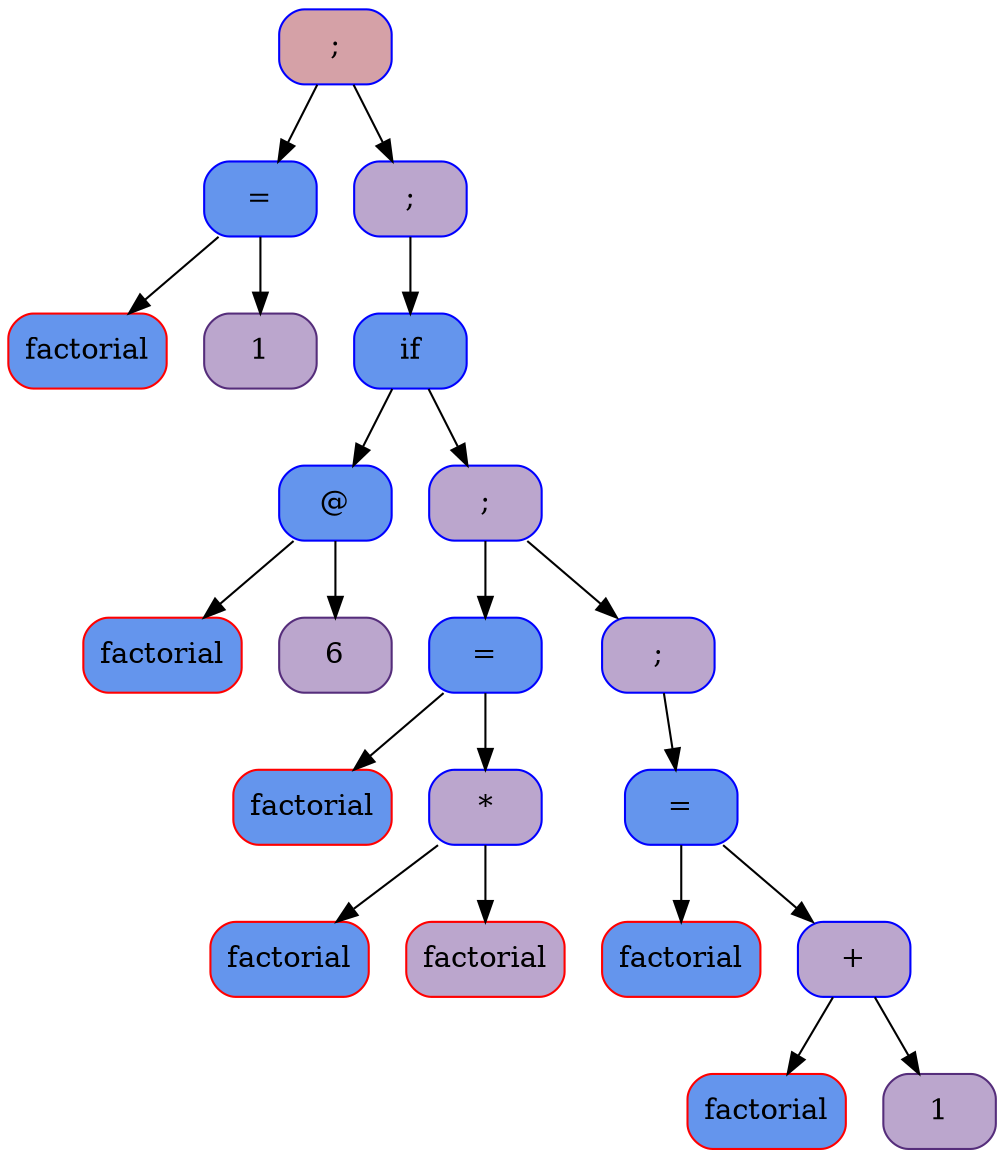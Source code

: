 digraph tree {
	node [shape=Mrecord, style=filled,                            fillcolor="#bba6cd", color="#552d7b"];
1552 [shape=record, style="filled,rounded", color=" #0000ff ",                          fillcolor="#d5a1a7", fontsize=14, label=" ; "];
	1552 -> 99368;
99368 [shape=record, style="filled,rounded", color=" #0000ff ",                          fillcolor="#6495ed", fontsize=14, label=" = "];
	99368 -> 99408;
99408 [shape=record, style="filled,rounded", color="#FF0000",                          fillcolor="#6495ed", fontsize=14, label=" factorial "];
	99368 -> 99328;
99328 [shape=record, style="filled,rounded", color="#552d7b",                          fillcolor="#bba6cd", fontsize=14, label=" 1 "];
	1552 -> 1616;
1616 [shape=record, style="filled,rounded", color=" #0000ff ",                          fillcolor="#bba6cd", fontsize=14, label=" ; "];
	1616 -> 99488;
99488 [shape=record, style="filled,rounded", color=" #0000ff ",                          fillcolor="#6495ed", fontsize=14, label=" if "];
	99488 -> 99568;
99568 [shape=record, style="filled,rounded", color=" #0000ff ",                          fillcolor="#6495ed", fontsize=14, label=" @ "];
	99568 -> 99608;
99608 [shape=record, style="filled,rounded", color="#FF0000",                          fillcolor="#6495ed", fontsize=14, label=" factorial "];
	99568 -> 99528;
99528 [shape=record, style="filled,rounded", color="#552d7b",                          fillcolor="#bba6cd", fontsize=14, label=" 6 "];
	99488 -> 1680;
1680 [shape=record, style="filled,rounded", color=" #0000ff ",                          fillcolor="#bba6cd", fontsize=14, label=" ; "];
	1680 -> 99808;
99808 [shape=record, style="filled,rounded", color=" #0000ff ",                          fillcolor="#6495ed", fontsize=14, label=" = "];
	99808 -> 99848;
99848 [shape=record, style="filled,rounded", color="#FF0000",                          fillcolor="#6495ed", fontsize=14, label=" factorial "];
	99808 -> 99728;
99728 [shape=record, style="filled,rounded", color=" #0000ff ",                          fillcolor="#bba6cd", fontsize=14, label=" * "];
	99728 -> 99688;
99688 [shape=record, style="filled,rounded", color="#FF0000",                          fillcolor="#6495ed", fontsize=14, label=" factorial "];
	99728 -> 99768;
99768 [shape=record, style="filled,rounded", color="#FF0000",                          fillcolor="#bba6cd", fontsize=14, label=" factorial "];
	1680 -> 1744;
1744 [shape=record, style="filled,rounded", color=" #0000ff ",                          fillcolor="#bba6cd", fontsize=14, label=" ; "];
	1744 -> 100048;
100048 [shape=record, style="filled,rounded", color=" #0000ff ",                          fillcolor="#6495ed", fontsize=14, label=" = "];
	100048 -> 100088;
100088 [shape=record, style="filled,rounded", color="#FF0000",                          fillcolor="#6495ed", fontsize=14, label=" factorial "];
	100048 -> 99968;
99968 [shape=record, style="filled,rounded", color=" #0000ff ",                          fillcolor="#bba6cd", fontsize=14, label=" + "];
	99968 -> 99928;
99928 [shape=record, style="filled,rounded", color="#FF0000",                          fillcolor="#6495ed", fontsize=14, label=" factorial "];
	99968 -> 100008;
100008 [shape=record, style="filled,rounded", color="#552d7b",                          fillcolor="#bba6cd", fontsize=14, label=" 1 "];
}
